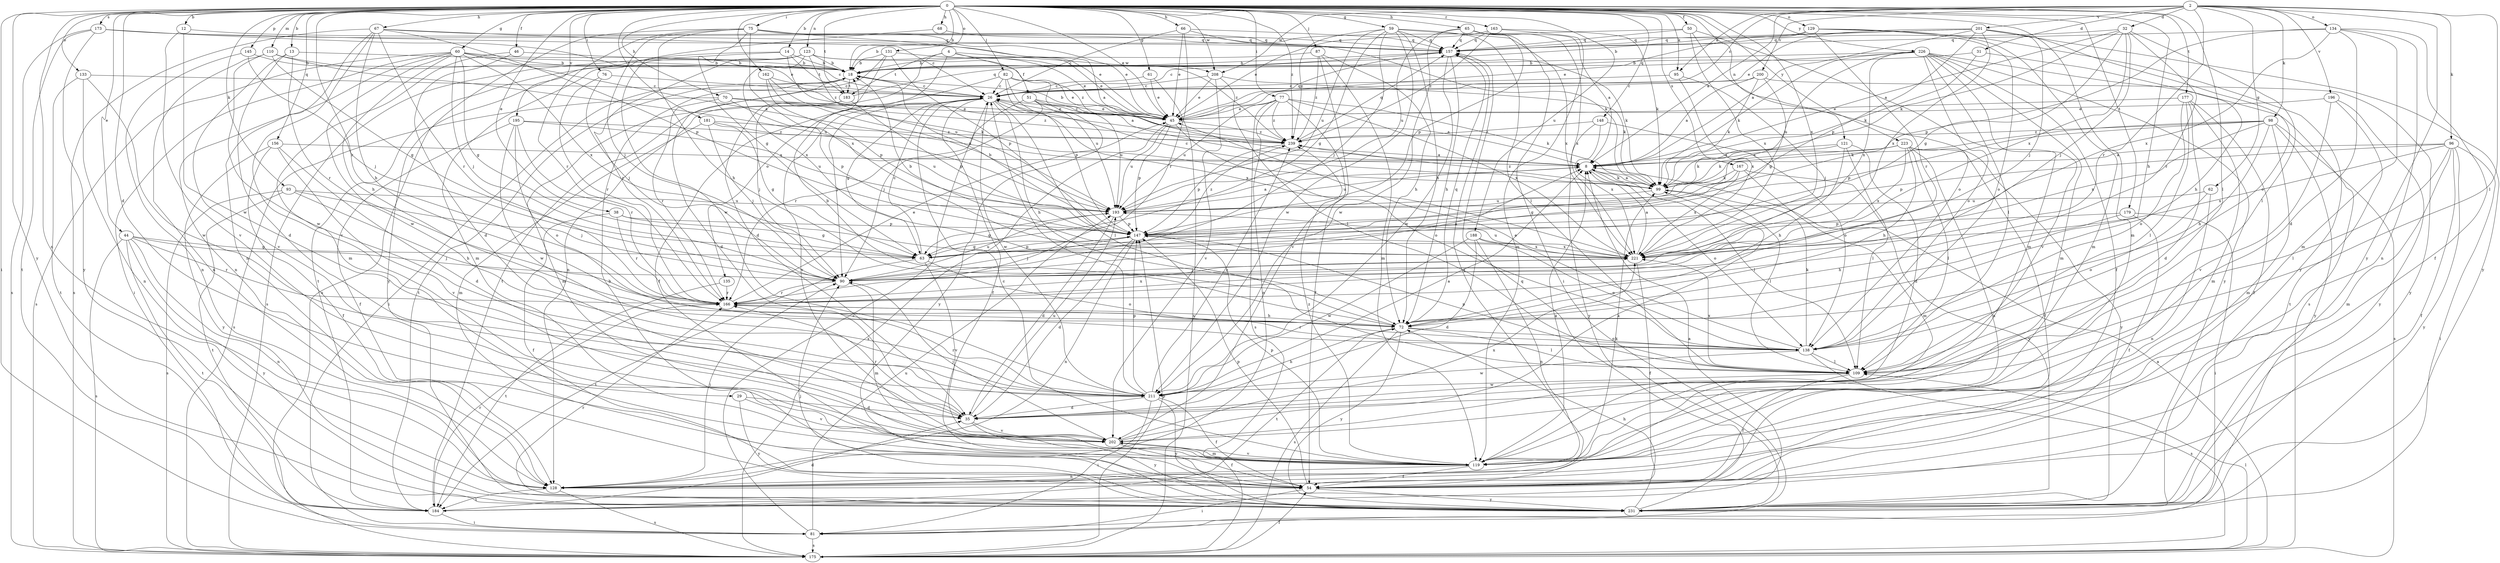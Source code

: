 strict digraph  {
0;
2;
4;
8;
12;
13;
14;
18;
26;
29;
31;
32;
35;
38;
44;
45;
46;
50;
51;
54;
59;
60;
61;
62;
63;
65;
66;
67;
68;
70;
72;
75;
76;
77;
81;
82;
87;
90;
93;
95;
96;
98;
99;
109;
110;
119;
121;
123;
128;
129;
131;
133;
134;
135;
138;
145;
147;
148;
156;
157;
162;
163;
166;
167;
173;
175;
177;
179;
181;
183;
184;
188;
193;
195;
196;
200;
201;
202;
208;
211;
221;
223;
226;
231;
239;
0 -> 12  [label=b];
0 -> 13  [label=b];
0 -> 14  [label=b];
0 -> 18  [label=b];
0 -> 29  [label=d];
0 -> 38  [label=e];
0 -> 44  [label=e];
0 -> 45  [label=e];
0 -> 46  [label=f];
0 -> 50  [label=f];
0 -> 59  [label=g];
0 -> 60  [label=g];
0 -> 61  [label=g];
0 -> 65  [label=h];
0 -> 66  [label=h];
0 -> 67  [label=h];
0 -> 68  [label=h];
0 -> 70  [label=h];
0 -> 72  [label=h];
0 -> 75  [label=i];
0 -> 76  [label=i];
0 -> 77  [label=i];
0 -> 81  [label=i];
0 -> 82  [label=j];
0 -> 87  [label=j];
0 -> 93  [label=k];
0 -> 95  [label=k];
0 -> 109  [label=l];
0 -> 110  [label=m];
0 -> 119  [label=m];
0 -> 121  [label=n];
0 -> 123  [label=n];
0 -> 128  [label=n];
0 -> 129  [label=o];
0 -> 131  [label=o];
0 -> 133  [label=o];
0 -> 145  [label=p];
0 -> 148  [label=q];
0 -> 156  [label=q];
0 -> 162  [label=r];
0 -> 163  [label=r];
0 -> 166  [label=r];
0 -> 167  [label=s];
0 -> 173  [label=s];
0 -> 177  [label=t];
0 -> 179  [label=t];
0 -> 181  [label=t];
0 -> 183  [label=t];
0 -> 188  [label=u];
0 -> 195  [label=v];
0 -> 208  [label=w];
0 -> 221  [label=x];
0 -> 223  [label=y];
0 -> 226  [label=y];
0 -> 231  [label=y];
0 -> 239  [label=z];
2 -> 8  [label=a];
2 -> 26  [label=c];
2 -> 31  [label=d];
2 -> 32  [label=d];
2 -> 62  [label=g];
2 -> 95  [label=k];
2 -> 96  [label=k];
2 -> 98  [label=k];
2 -> 109  [label=l];
2 -> 134  [label=o];
2 -> 166  [label=r];
2 -> 196  [label=v];
2 -> 200  [label=v];
2 -> 201  [label=v];
2 -> 208  [label=w];
2 -> 231  [label=y];
4 -> 45  [label=e];
4 -> 51  [label=f];
4 -> 128  [label=n];
4 -> 135  [label=o];
4 -> 183  [label=t];
4 -> 208  [label=w];
8 -> 99  [label=k];
8 -> 109  [label=l];
8 -> 138  [label=o];
8 -> 193  [label=u];
12 -> 157  [label=q];
12 -> 202  [label=v];
12 -> 211  [label=w];
13 -> 18  [label=b];
13 -> 35  [label=d];
13 -> 166  [label=r];
13 -> 202  [label=v];
14 -> 18  [label=b];
14 -> 175  [label=s];
14 -> 183  [label=t];
14 -> 231  [label=y];
14 -> 239  [label=z];
18 -> 26  [label=c];
18 -> 35  [label=d];
18 -> 81  [label=i];
18 -> 183  [label=t];
18 -> 184  [label=t];
26 -> 45  [label=e];
26 -> 54  [label=f];
26 -> 63  [label=g];
26 -> 72  [label=h];
26 -> 90  [label=j];
26 -> 109  [label=l];
26 -> 202  [label=v];
26 -> 211  [label=w];
26 -> 221  [label=x];
29 -> 35  [label=d];
29 -> 202  [label=v];
29 -> 231  [label=y];
31 -> 18  [label=b];
31 -> 72  [label=h];
31 -> 99  [label=k];
32 -> 8  [label=a];
32 -> 63  [label=g];
32 -> 90  [label=j];
32 -> 99  [label=k];
32 -> 109  [label=l];
32 -> 157  [label=q];
32 -> 166  [label=r];
32 -> 221  [label=x];
35 -> 166  [label=r];
35 -> 193  [label=u];
35 -> 202  [label=v];
35 -> 231  [label=y];
38 -> 54  [label=f];
38 -> 63  [label=g];
38 -> 147  [label=p];
38 -> 166  [label=r];
44 -> 63  [label=g];
44 -> 90  [label=j];
44 -> 128  [label=n];
44 -> 166  [label=r];
44 -> 175  [label=s];
44 -> 184  [label=t];
44 -> 231  [label=y];
45 -> 18  [label=b];
45 -> 26  [label=c];
45 -> 138  [label=o];
45 -> 147  [label=p];
45 -> 157  [label=q];
45 -> 175  [label=s];
45 -> 193  [label=u];
45 -> 239  [label=z];
46 -> 18  [label=b];
46 -> 35  [label=d];
46 -> 119  [label=m];
50 -> 18  [label=b];
50 -> 119  [label=m];
50 -> 138  [label=o];
50 -> 157  [label=q];
50 -> 221  [label=x];
51 -> 8  [label=a];
51 -> 45  [label=e];
51 -> 90  [label=j];
51 -> 166  [label=r];
51 -> 193  [label=u];
51 -> 231  [label=y];
54 -> 18  [label=b];
54 -> 81  [label=i];
54 -> 147  [label=p];
54 -> 157  [label=q];
54 -> 231  [label=y];
59 -> 63  [label=g];
59 -> 72  [label=h];
59 -> 90  [label=j];
59 -> 109  [label=l];
59 -> 157  [label=q];
59 -> 193  [label=u];
59 -> 211  [label=w];
59 -> 221  [label=x];
59 -> 239  [label=z];
60 -> 8  [label=a];
60 -> 18  [label=b];
60 -> 26  [label=c];
60 -> 63  [label=g];
60 -> 72  [label=h];
60 -> 81  [label=i];
60 -> 90  [label=j];
60 -> 128  [label=n];
60 -> 175  [label=s];
60 -> 211  [label=w];
60 -> 221  [label=x];
61 -> 26  [label=c];
61 -> 45  [label=e];
61 -> 175  [label=s];
62 -> 128  [label=n];
62 -> 138  [label=o];
62 -> 193  [label=u];
63 -> 26  [label=c];
63 -> 138  [label=o];
63 -> 147  [label=p];
63 -> 184  [label=t];
63 -> 202  [label=v];
65 -> 8  [label=a];
65 -> 81  [label=i];
65 -> 147  [label=p];
65 -> 157  [label=q];
65 -> 193  [label=u];
65 -> 211  [label=w];
65 -> 221  [label=x];
66 -> 26  [label=c];
66 -> 45  [label=e];
66 -> 99  [label=k];
66 -> 157  [label=q];
66 -> 166  [label=r];
67 -> 45  [label=e];
67 -> 72  [label=h];
67 -> 128  [label=n];
67 -> 147  [label=p];
67 -> 157  [label=q];
67 -> 166  [label=r];
67 -> 175  [label=s];
67 -> 202  [label=v];
68 -> 157  [label=q];
68 -> 211  [label=w];
70 -> 45  [label=e];
70 -> 147  [label=p];
70 -> 166  [label=r];
70 -> 175  [label=s];
70 -> 239  [label=z];
72 -> 18  [label=b];
72 -> 109  [label=l];
72 -> 138  [label=o];
72 -> 157  [label=q];
72 -> 175  [label=s];
72 -> 184  [label=t];
72 -> 231  [label=y];
75 -> 8  [label=a];
75 -> 45  [label=e];
75 -> 63  [label=g];
75 -> 72  [label=h];
75 -> 90  [label=j];
75 -> 157  [label=q];
75 -> 166  [label=r];
75 -> 175  [label=s];
75 -> 221  [label=x];
76 -> 26  [label=c];
76 -> 90  [label=j];
76 -> 166  [label=r];
77 -> 45  [label=e];
77 -> 54  [label=f];
77 -> 99  [label=k];
77 -> 128  [label=n];
77 -> 175  [label=s];
77 -> 193  [label=u];
77 -> 221  [label=x];
77 -> 239  [label=z];
81 -> 26  [label=c];
81 -> 175  [label=s];
81 -> 193  [label=u];
82 -> 8  [label=a];
82 -> 26  [label=c];
82 -> 45  [label=e];
82 -> 54  [label=f];
82 -> 147  [label=p];
82 -> 193  [label=u];
87 -> 18  [label=b];
87 -> 72  [label=h];
87 -> 119  [label=m];
87 -> 202  [label=v];
87 -> 239  [label=z];
90 -> 8  [label=a];
90 -> 119  [label=m];
90 -> 166  [label=r];
90 -> 193  [label=u];
93 -> 72  [label=h];
93 -> 90  [label=j];
93 -> 175  [label=s];
93 -> 184  [label=t];
93 -> 193  [label=u];
95 -> 26  [label=c];
95 -> 90  [label=j];
95 -> 221  [label=x];
96 -> 8  [label=a];
96 -> 54  [label=f];
96 -> 81  [label=i];
96 -> 109  [label=l];
96 -> 119  [label=m];
96 -> 147  [label=p];
96 -> 221  [label=x];
96 -> 231  [label=y];
98 -> 72  [label=h];
98 -> 99  [label=k];
98 -> 119  [label=m];
98 -> 147  [label=p];
98 -> 175  [label=s];
98 -> 221  [label=x];
98 -> 231  [label=y];
98 -> 239  [label=z];
99 -> 8  [label=a];
99 -> 26  [label=c];
99 -> 109  [label=l];
99 -> 193  [label=u];
99 -> 239  [label=z];
109 -> 54  [label=f];
109 -> 147  [label=p];
109 -> 211  [label=w];
109 -> 221  [label=x];
110 -> 18  [label=b];
110 -> 63  [label=g];
110 -> 128  [label=n];
110 -> 193  [label=u];
110 -> 211  [label=w];
119 -> 8  [label=a];
119 -> 26  [label=c];
119 -> 54  [label=f];
119 -> 128  [label=n];
119 -> 147  [label=p];
119 -> 202  [label=v];
119 -> 239  [label=z];
121 -> 8  [label=a];
121 -> 35  [label=d];
121 -> 72  [label=h];
121 -> 99  [label=k];
121 -> 109  [label=l];
123 -> 18  [label=b];
123 -> 45  [label=e];
123 -> 119  [label=m];
123 -> 166  [label=r];
123 -> 184  [label=t];
123 -> 193  [label=u];
123 -> 221  [label=x];
123 -> 239  [label=z];
128 -> 90  [label=j];
128 -> 99  [label=k];
128 -> 175  [label=s];
128 -> 184  [label=t];
129 -> 45  [label=e];
129 -> 119  [label=m];
129 -> 138  [label=o];
129 -> 157  [label=q];
129 -> 166  [label=r];
129 -> 231  [label=y];
131 -> 18  [label=b];
131 -> 35  [label=d];
131 -> 147  [label=p];
131 -> 184  [label=t];
131 -> 239  [label=z];
133 -> 26  [label=c];
133 -> 128  [label=n];
133 -> 184  [label=t];
133 -> 211  [label=w];
134 -> 35  [label=d];
134 -> 54  [label=f];
134 -> 119  [label=m];
134 -> 128  [label=n];
134 -> 147  [label=p];
134 -> 157  [label=q];
134 -> 221  [label=x];
135 -> 166  [label=r];
135 -> 184  [label=t];
138 -> 45  [label=e];
138 -> 99  [label=k];
138 -> 109  [label=l];
138 -> 166  [label=r];
138 -> 175  [label=s];
138 -> 211  [label=w];
145 -> 18  [label=b];
145 -> 90  [label=j];
145 -> 128  [label=n];
147 -> 18  [label=b];
147 -> 35  [label=d];
147 -> 63  [label=g];
147 -> 90  [label=j];
147 -> 128  [label=n];
147 -> 221  [label=x];
147 -> 239  [label=z];
148 -> 138  [label=o];
148 -> 221  [label=x];
148 -> 231  [label=y];
148 -> 239  [label=z];
156 -> 8  [label=a];
156 -> 35  [label=d];
156 -> 54  [label=f];
156 -> 202  [label=v];
156 -> 231  [label=y];
157 -> 18  [label=b];
157 -> 72  [label=h];
157 -> 99  [label=k];
157 -> 211  [label=w];
162 -> 26  [label=c];
162 -> 99  [label=k];
162 -> 147  [label=p];
162 -> 193  [label=u];
163 -> 45  [label=e];
163 -> 99  [label=k];
163 -> 119  [label=m];
163 -> 157  [label=q];
163 -> 239  [label=z];
166 -> 45  [label=e];
166 -> 72  [label=h];
166 -> 221  [label=x];
167 -> 63  [label=g];
167 -> 99  [label=k];
167 -> 119  [label=m];
167 -> 221  [label=x];
167 -> 231  [label=y];
173 -> 26  [label=c];
173 -> 45  [label=e];
173 -> 157  [label=q];
173 -> 175  [label=s];
173 -> 184  [label=t];
173 -> 231  [label=y];
175 -> 8  [label=a];
175 -> 54  [label=f];
175 -> 109  [label=l];
175 -> 147  [label=p];
177 -> 35  [label=d];
177 -> 45  [label=e];
177 -> 54  [label=f];
177 -> 109  [label=l];
177 -> 119  [label=m];
177 -> 138  [label=o];
179 -> 54  [label=f];
179 -> 72  [label=h];
179 -> 81  [label=i];
179 -> 147  [label=p];
181 -> 63  [label=g];
181 -> 90  [label=j];
181 -> 119  [label=m];
181 -> 193  [label=u];
181 -> 239  [label=z];
183 -> 90  [label=j];
183 -> 119  [label=m];
183 -> 147  [label=p];
183 -> 157  [label=q];
184 -> 8  [label=a];
184 -> 35  [label=d];
184 -> 81  [label=i];
184 -> 166  [label=r];
188 -> 35  [label=d];
188 -> 128  [label=n];
188 -> 138  [label=o];
188 -> 211  [label=w];
188 -> 221  [label=x];
193 -> 8  [label=a];
193 -> 35  [label=d];
193 -> 63  [label=g];
193 -> 147  [label=p];
195 -> 54  [label=f];
195 -> 138  [label=o];
195 -> 166  [label=r];
195 -> 193  [label=u];
195 -> 211  [label=w];
195 -> 239  [label=z];
196 -> 45  [label=e];
196 -> 184  [label=t];
196 -> 202  [label=v];
196 -> 231  [label=y];
200 -> 8  [label=a];
200 -> 26  [label=c];
200 -> 63  [label=g];
200 -> 99  [label=k];
200 -> 231  [label=y];
201 -> 8  [label=a];
201 -> 18  [label=b];
201 -> 45  [label=e];
201 -> 90  [label=j];
201 -> 138  [label=o];
201 -> 147  [label=p];
201 -> 157  [label=q];
201 -> 221  [label=x];
201 -> 231  [label=y];
202 -> 54  [label=f];
202 -> 90  [label=j];
202 -> 99  [label=k];
202 -> 119  [label=m];
202 -> 221  [label=x];
208 -> 26  [label=c];
208 -> 45  [label=e];
208 -> 99  [label=k];
208 -> 109  [label=l];
208 -> 202  [label=v];
211 -> 8  [label=a];
211 -> 26  [label=c];
211 -> 35  [label=d];
211 -> 54  [label=f];
211 -> 72  [label=h];
211 -> 81  [label=i];
211 -> 147  [label=p];
211 -> 166  [label=r];
211 -> 231  [label=y];
211 -> 239  [label=z];
221 -> 8  [label=a];
221 -> 18  [label=b];
221 -> 54  [label=f];
221 -> 90  [label=j];
221 -> 193  [label=u];
223 -> 8  [label=a];
223 -> 54  [label=f];
223 -> 72  [label=h];
223 -> 99  [label=k];
223 -> 109  [label=l];
223 -> 128  [label=n];
223 -> 221  [label=x];
223 -> 231  [label=y];
226 -> 18  [label=b];
226 -> 26  [label=c];
226 -> 54  [label=f];
226 -> 99  [label=k];
226 -> 109  [label=l];
226 -> 119  [label=m];
226 -> 138  [label=o];
226 -> 175  [label=s];
226 -> 193  [label=u];
226 -> 202  [label=v];
226 -> 221  [label=x];
226 -> 231  [label=y];
231 -> 72  [label=h];
231 -> 90  [label=j];
231 -> 157  [label=q];
231 -> 166  [label=r];
239 -> 8  [label=a];
239 -> 147  [label=p];
239 -> 157  [label=q];
}
